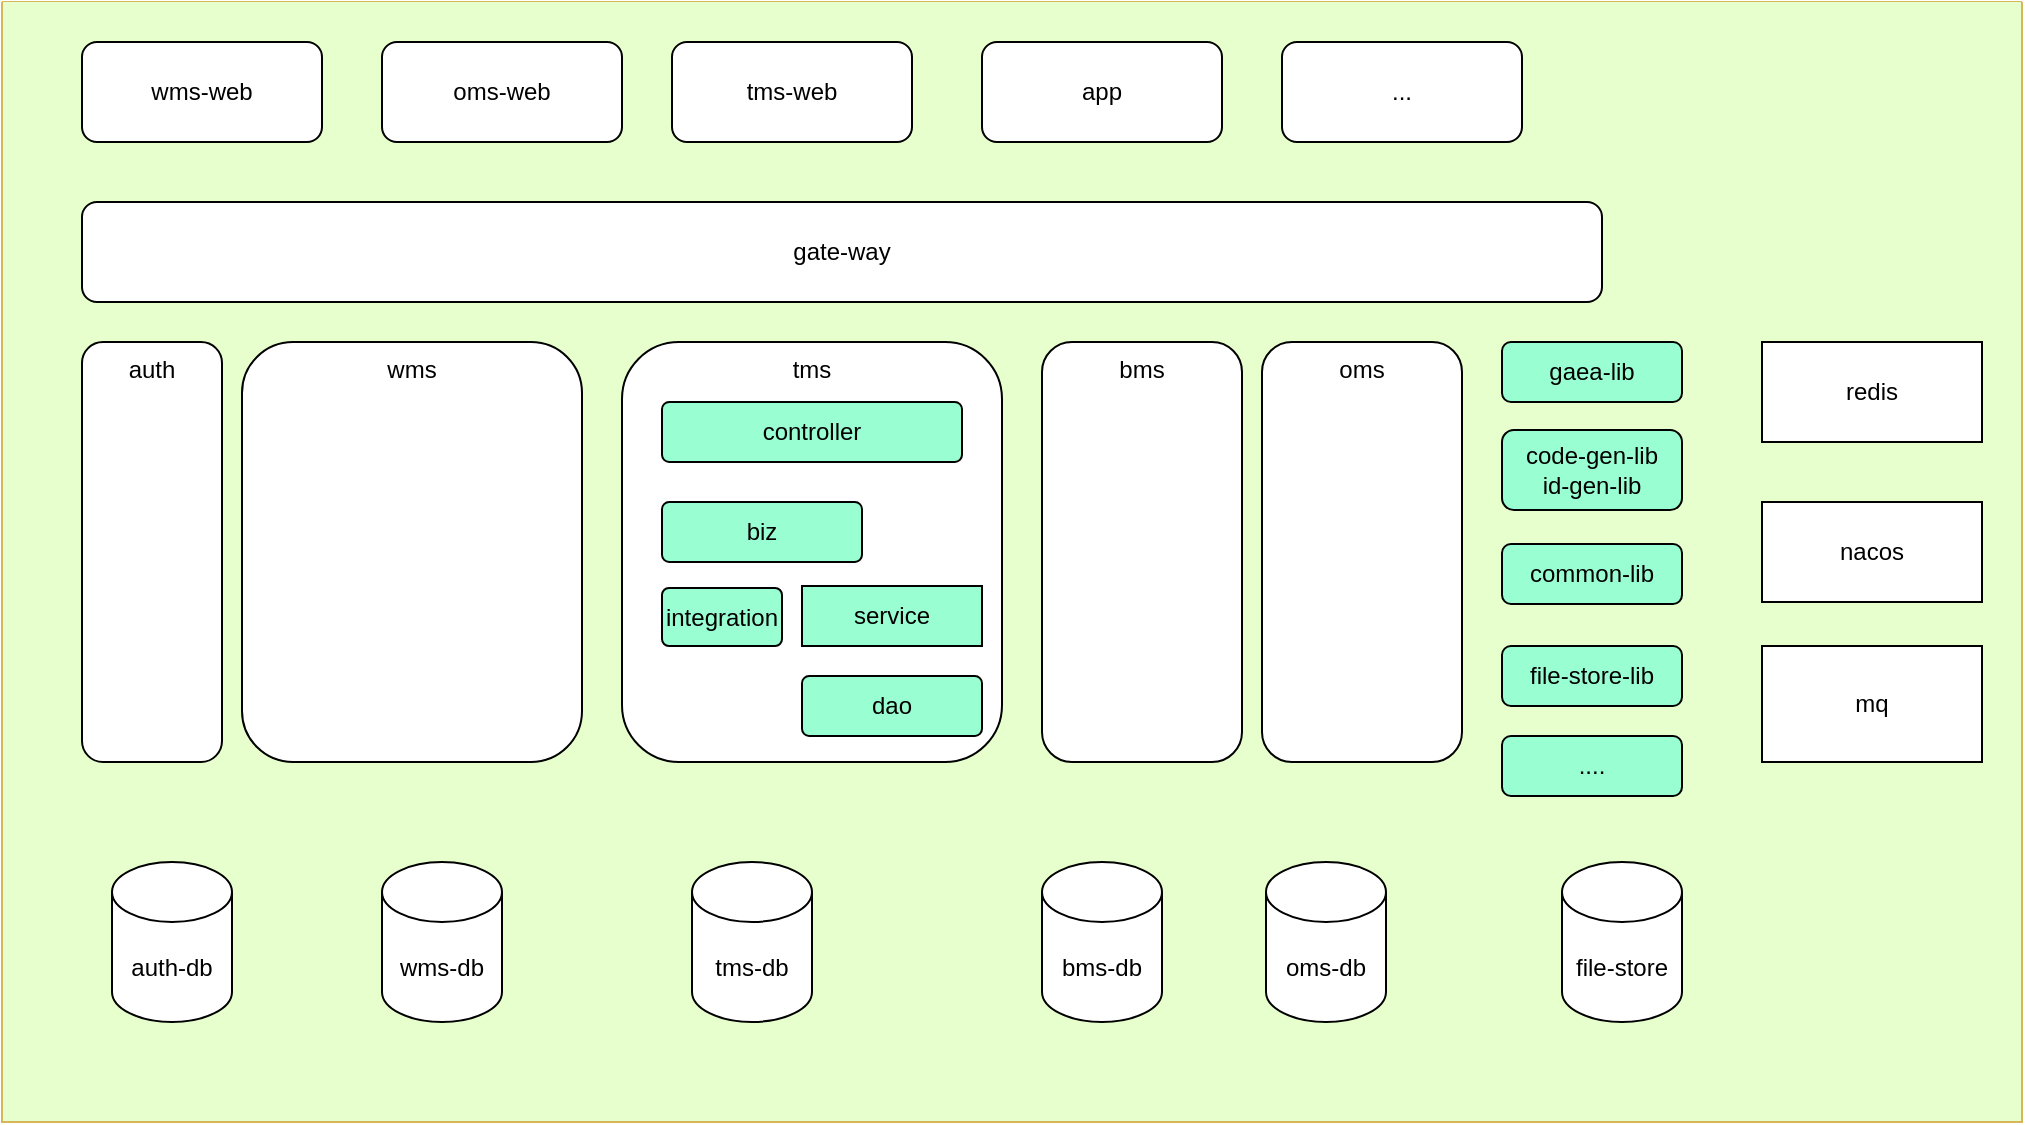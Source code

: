 <mxfile version="14.6.11" type="github">
  <diagram name="Page-1" id="0783ab3e-0a74-02c8-0abd-f7b4e66b4bec">
    <mxGraphModel dx="2100" dy="553" grid="1" gridSize="10" guides="1" tooltips="1" connect="1" arrows="1" fold="1" page="1" pageScale="1" pageWidth="850" pageHeight="1100" background="#ffffff" math="0" shadow="0">
      <root>
        <mxCell id="0" />
        <mxCell id="1" parent="0" />
        <mxCell id="eFo7KCsxgfK4nvITvgJy-15" value="" style="swimlane;startSize=0;fillColor=#fff2cc;strokeColor=#d6b656;labelBackgroundColor=#FFFFFF;labelBorderColor=none;perimeterSpacing=1;swimlaneFillColor=#E6FFCC;swimlaneLine=0;" vertex="1" parent="1">
          <mxGeometry x="-50" y="40" width="1010" height="560" as="geometry" />
        </mxCell>
        <mxCell id="eFo7KCsxgfK4nvITvgJy-1" value="wms-web" style="rounded=1;whiteSpace=wrap;html=1;" vertex="1" parent="eFo7KCsxgfK4nvITvgJy-15">
          <mxGeometry x="40" y="20" width="120" height="50" as="geometry" />
        </mxCell>
        <mxCell id="eFo7KCsxgfK4nvITvgJy-10" value="tms-db" style="shape=cylinder3;whiteSpace=wrap;html=1;boundedLbl=1;backgroundOutline=1;size=15;" vertex="1" parent="eFo7KCsxgfK4nvITvgJy-15">
          <mxGeometry x="345" y="430" width="60" height="80" as="geometry" />
        </mxCell>
        <mxCell id="eFo7KCsxgfK4nvITvgJy-9" value="wms-db" style="shape=cylinder3;whiteSpace=wrap;html=1;boundedLbl=1;backgroundOutline=1;size=15;" vertex="1" parent="eFo7KCsxgfK4nvITvgJy-15">
          <mxGeometry x="190" y="430" width="60" height="80" as="geometry" />
        </mxCell>
        <mxCell id="eFo7KCsxgfK4nvITvgJy-16" value="auth-db" style="shape=cylinder3;whiteSpace=wrap;html=1;boundedLbl=1;backgroundOutline=1;size=15;" vertex="1" parent="eFo7KCsxgfK4nvITvgJy-15">
          <mxGeometry x="55" y="430" width="60" height="80" as="geometry" />
        </mxCell>
        <mxCell id="eFo7KCsxgfK4nvITvgJy-11" value="bms-db" style="shape=cylinder3;whiteSpace=wrap;html=1;boundedLbl=1;backgroundOutline=1;size=15;" vertex="1" parent="eFo7KCsxgfK4nvITvgJy-15">
          <mxGeometry x="520" y="430" width="60" height="80" as="geometry" />
        </mxCell>
        <mxCell id="eFo7KCsxgfK4nvITvgJy-12" value="oms-db" style="shape=cylinder3;whiteSpace=wrap;html=1;boundedLbl=1;backgroundOutline=1;size=15;" vertex="1" parent="eFo7KCsxgfK4nvITvgJy-15">
          <mxGeometry x="632" y="430" width="60" height="80" as="geometry" />
        </mxCell>
        <mxCell id="eFo7KCsxgfK4nvITvgJy-5" value="wms" style="rounded=1;whiteSpace=wrap;html=1;verticalAlign=top;" vertex="1" parent="eFo7KCsxgfK4nvITvgJy-15">
          <mxGeometry x="120" y="170" width="170" height="210" as="geometry" />
        </mxCell>
        <mxCell id="eFo7KCsxgfK4nvITvgJy-6" value="tms" style="rounded=1;whiteSpace=wrap;html=1;verticalAlign=top;" vertex="1" parent="eFo7KCsxgfK4nvITvgJy-15">
          <mxGeometry x="310" y="170" width="190" height="210" as="geometry" />
        </mxCell>
        <mxCell id="eFo7KCsxgfK4nvITvgJy-7" value="bms" style="rounded=1;whiteSpace=wrap;html=1;verticalAlign=top;" vertex="1" parent="eFo7KCsxgfK4nvITvgJy-15">
          <mxGeometry x="520" y="170" width="100" height="210" as="geometry" />
        </mxCell>
        <mxCell id="eFo7KCsxgfK4nvITvgJy-18" value="redis" style="rounded=0;whiteSpace=wrap;html=1;" vertex="1" parent="eFo7KCsxgfK4nvITvgJy-15">
          <mxGeometry x="880" y="170" width="110" height="50" as="geometry" />
        </mxCell>
        <mxCell id="eFo7KCsxgfK4nvITvgJy-8" value="oms" style="rounded=1;whiteSpace=wrap;html=1;verticalAlign=top;" vertex="1" parent="eFo7KCsxgfK4nvITvgJy-15">
          <mxGeometry x="630" y="170" width="100" height="210" as="geometry" />
        </mxCell>
        <mxCell id="eFo7KCsxgfK4nvITvgJy-19" value="nacos" style="rounded=0;whiteSpace=wrap;html=1;" vertex="1" parent="eFo7KCsxgfK4nvITvgJy-15">
          <mxGeometry x="880" y="250" width="110" height="50" as="geometry" />
        </mxCell>
        <mxCell id="eFo7KCsxgfK4nvITvgJy-13" value="auth" style="rounded=1;whiteSpace=wrap;html=1;verticalAlign=top;" vertex="1" parent="eFo7KCsxgfK4nvITvgJy-15">
          <mxGeometry x="40" y="170" width="70" height="210" as="geometry" />
        </mxCell>
        <mxCell id="eFo7KCsxgfK4nvITvgJy-3" value="gate-way" style="rounded=1;whiteSpace=wrap;html=1;" vertex="1" parent="eFo7KCsxgfK4nvITvgJy-15">
          <mxGeometry x="40" y="100" width="760" height="50" as="geometry" />
        </mxCell>
        <mxCell id="eFo7KCsxgfK4nvITvgJy-4" value="oms-web" style="rounded=1;whiteSpace=wrap;html=1;" vertex="1" parent="eFo7KCsxgfK4nvITvgJy-15">
          <mxGeometry x="190" y="20" width="120" height="50" as="geometry" />
        </mxCell>
        <mxCell id="eFo7KCsxgfK4nvITvgJy-2" value="app" style="rounded=1;whiteSpace=wrap;html=1;" vertex="1" parent="eFo7KCsxgfK4nvITvgJy-15">
          <mxGeometry x="490" y="20" width="120" height="50" as="geometry" />
        </mxCell>
        <mxCell id="eFo7KCsxgfK4nvITvgJy-20" value="tms-web" style="rounded=1;whiteSpace=wrap;html=1;" vertex="1" parent="eFo7KCsxgfK4nvITvgJy-15">
          <mxGeometry x="335" y="20" width="120" height="50" as="geometry" />
        </mxCell>
        <mxCell id="eFo7KCsxgfK4nvITvgJy-21" value="..." style="rounded=1;whiteSpace=wrap;html=1;" vertex="1" parent="eFo7KCsxgfK4nvITvgJy-15">
          <mxGeometry x="640" y="20" width="120" height="50" as="geometry" />
        </mxCell>
        <mxCell id="eFo7KCsxgfK4nvITvgJy-22" value="gaea-lib" style="rounded=1;whiteSpace=wrap;html=1;fillColor=#99FFD3;" vertex="1" parent="eFo7KCsxgfK4nvITvgJy-15">
          <mxGeometry x="750" y="170" width="90" height="30" as="geometry" />
        </mxCell>
        <mxCell id="eFo7KCsxgfK4nvITvgJy-23" value="code-gen-lib&lt;br&gt;id-gen-lib" style="rounded=1;whiteSpace=wrap;html=1;fillColor=#99FFD3;" vertex="1" parent="eFo7KCsxgfK4nvITvgJy-15">
          <mxGeometry x="750" y="214" width="90" height="40" as="geometry" />
        </mxCell>
        <mxCell id="eFo7KCsxgfK4nvITvgJy-24" value="common-lib" style="rounded=1;whiteSpace=wrap;html=1;fillColor=#99FFD3;" vertex="1" parent="eFo7KCsxgfK4nvITvgJy-15">
          <mxGeometry x="750" y="271" width="90" height="30" as="geometry" />
        </mxCell>
        <mxCell id="eFo7KCsxgfK4nvITvgJy-25" value="file-store-lib" style="rounded=1;whiteSpace=wrap;html=1;fillColor=#99FFD3;" vertex="1" parent="eFo7KCsxgfK4nvITvgJy-15">
          <mxGeometry x="750" y="322" width="90" height="30" as="geometry" />
        </mxCell>
        <mxCell id="eFo7KCsxgfK4nvITvgJy-26" value="file-store" style="shape=cylinder3;whiteSpace=wrap;html=1;boundedLbl=1;backgroundOutline=1;size=15;" vertex="1" parent="eFo7KCsxgfK4nvITvgJy-15">
          <mxGeometry x="780" y="430" width="60" height="80" as="geometry" />
        </mxCell>
        <mxCell id="eFo7KCsxgfK4nvITvgJy-27" value="...." style="rounded=1;whiteSpace=wrap;html=1;fillColor=#99FFD3;" vertex="1" parent="eFo7KCsxgfK4nvITvgJy-15">
          <mxGeometry x="750" y="367" width="90" height="30" as="geometry" />
        </mxCell>
        <mxCell id="eFo7KCsxgfK4nvITvgJy-28" value="mq" style="rounded=0;whiteSpace=wrap;html=1;" vertex="1" parent="eFo7KCsxgfK4nvITvgJy-15">
          <mxGeometry x="880" y="322" width="110" height="58" as="geometry" />
        </mxCell>
        <mxCell id="eFo7KCsxgfK4nvITvgJy-29" value="controller" style="rounded=1;whiteSpace=wrap;html=1;fillColor=#99FFD3;arcSize=12;" vertex="1" parent="eFo7KCsxgfK4nvITvgJy-15">
          <mxGeometry x="330" y="200" width="150" height="30" as="geometry" />
        </mxCell>
        <mxCell id="eFo7KCsxgfK4nvITvgJy-33" value="dao" style="rounded=1;whiteSpace=wrap;html=1;fillColor=#99FFD3;arcSize=12;" vertex="1" parent="eFo7KCsxgfK4nvITvgJy-15">
          <mxGeometry x="400" y="337" width="90" height="30" as="geometry" />
        </mxCell>
        <mxCell id="eFo7KCsxgfK4nvITvgJy-32" value="service" style="rounded=1;whiteSpace=wrap;html=1;fillColor=#99FFD3;arcSize=0;" vertex="1" parent="eFo7KCsxgfK4nvITvgJy-15">
          <mxGeometry x="400" y="292" width="90" height="30" as="geometry" />
        </mxCell>
        <mxCell id="eFo7KCsxgfK4nvITvgJy-31" value="biz" style="rounded=1;whiteSpace=wrap;html=1;fillColor=#99FFD3;arcSize=12;" vertex="1" parent="eFo7KCsxgfK4nvITvgJy-15">
          <mxGeometry x="330" y="250" width="100" height="30" as="geometry" />
        </mxCell>
        <mxCell id="eFo7KCsxgfK4nvITvgJy-30" value="integration" style="rounded=1;whiteSpace=wrap;html=1;fillColor=#99FFD3;arcSize=12;" vertex="1" parent="eFo7KCsxgfK4nvITvgJy-15">
          <mxGeometry x="330" y="293" width="60" height="29" as="geometry" />
        </mxCell>
      </root>
    </mxGraphModel>
  </diagram>
</mxfile>
